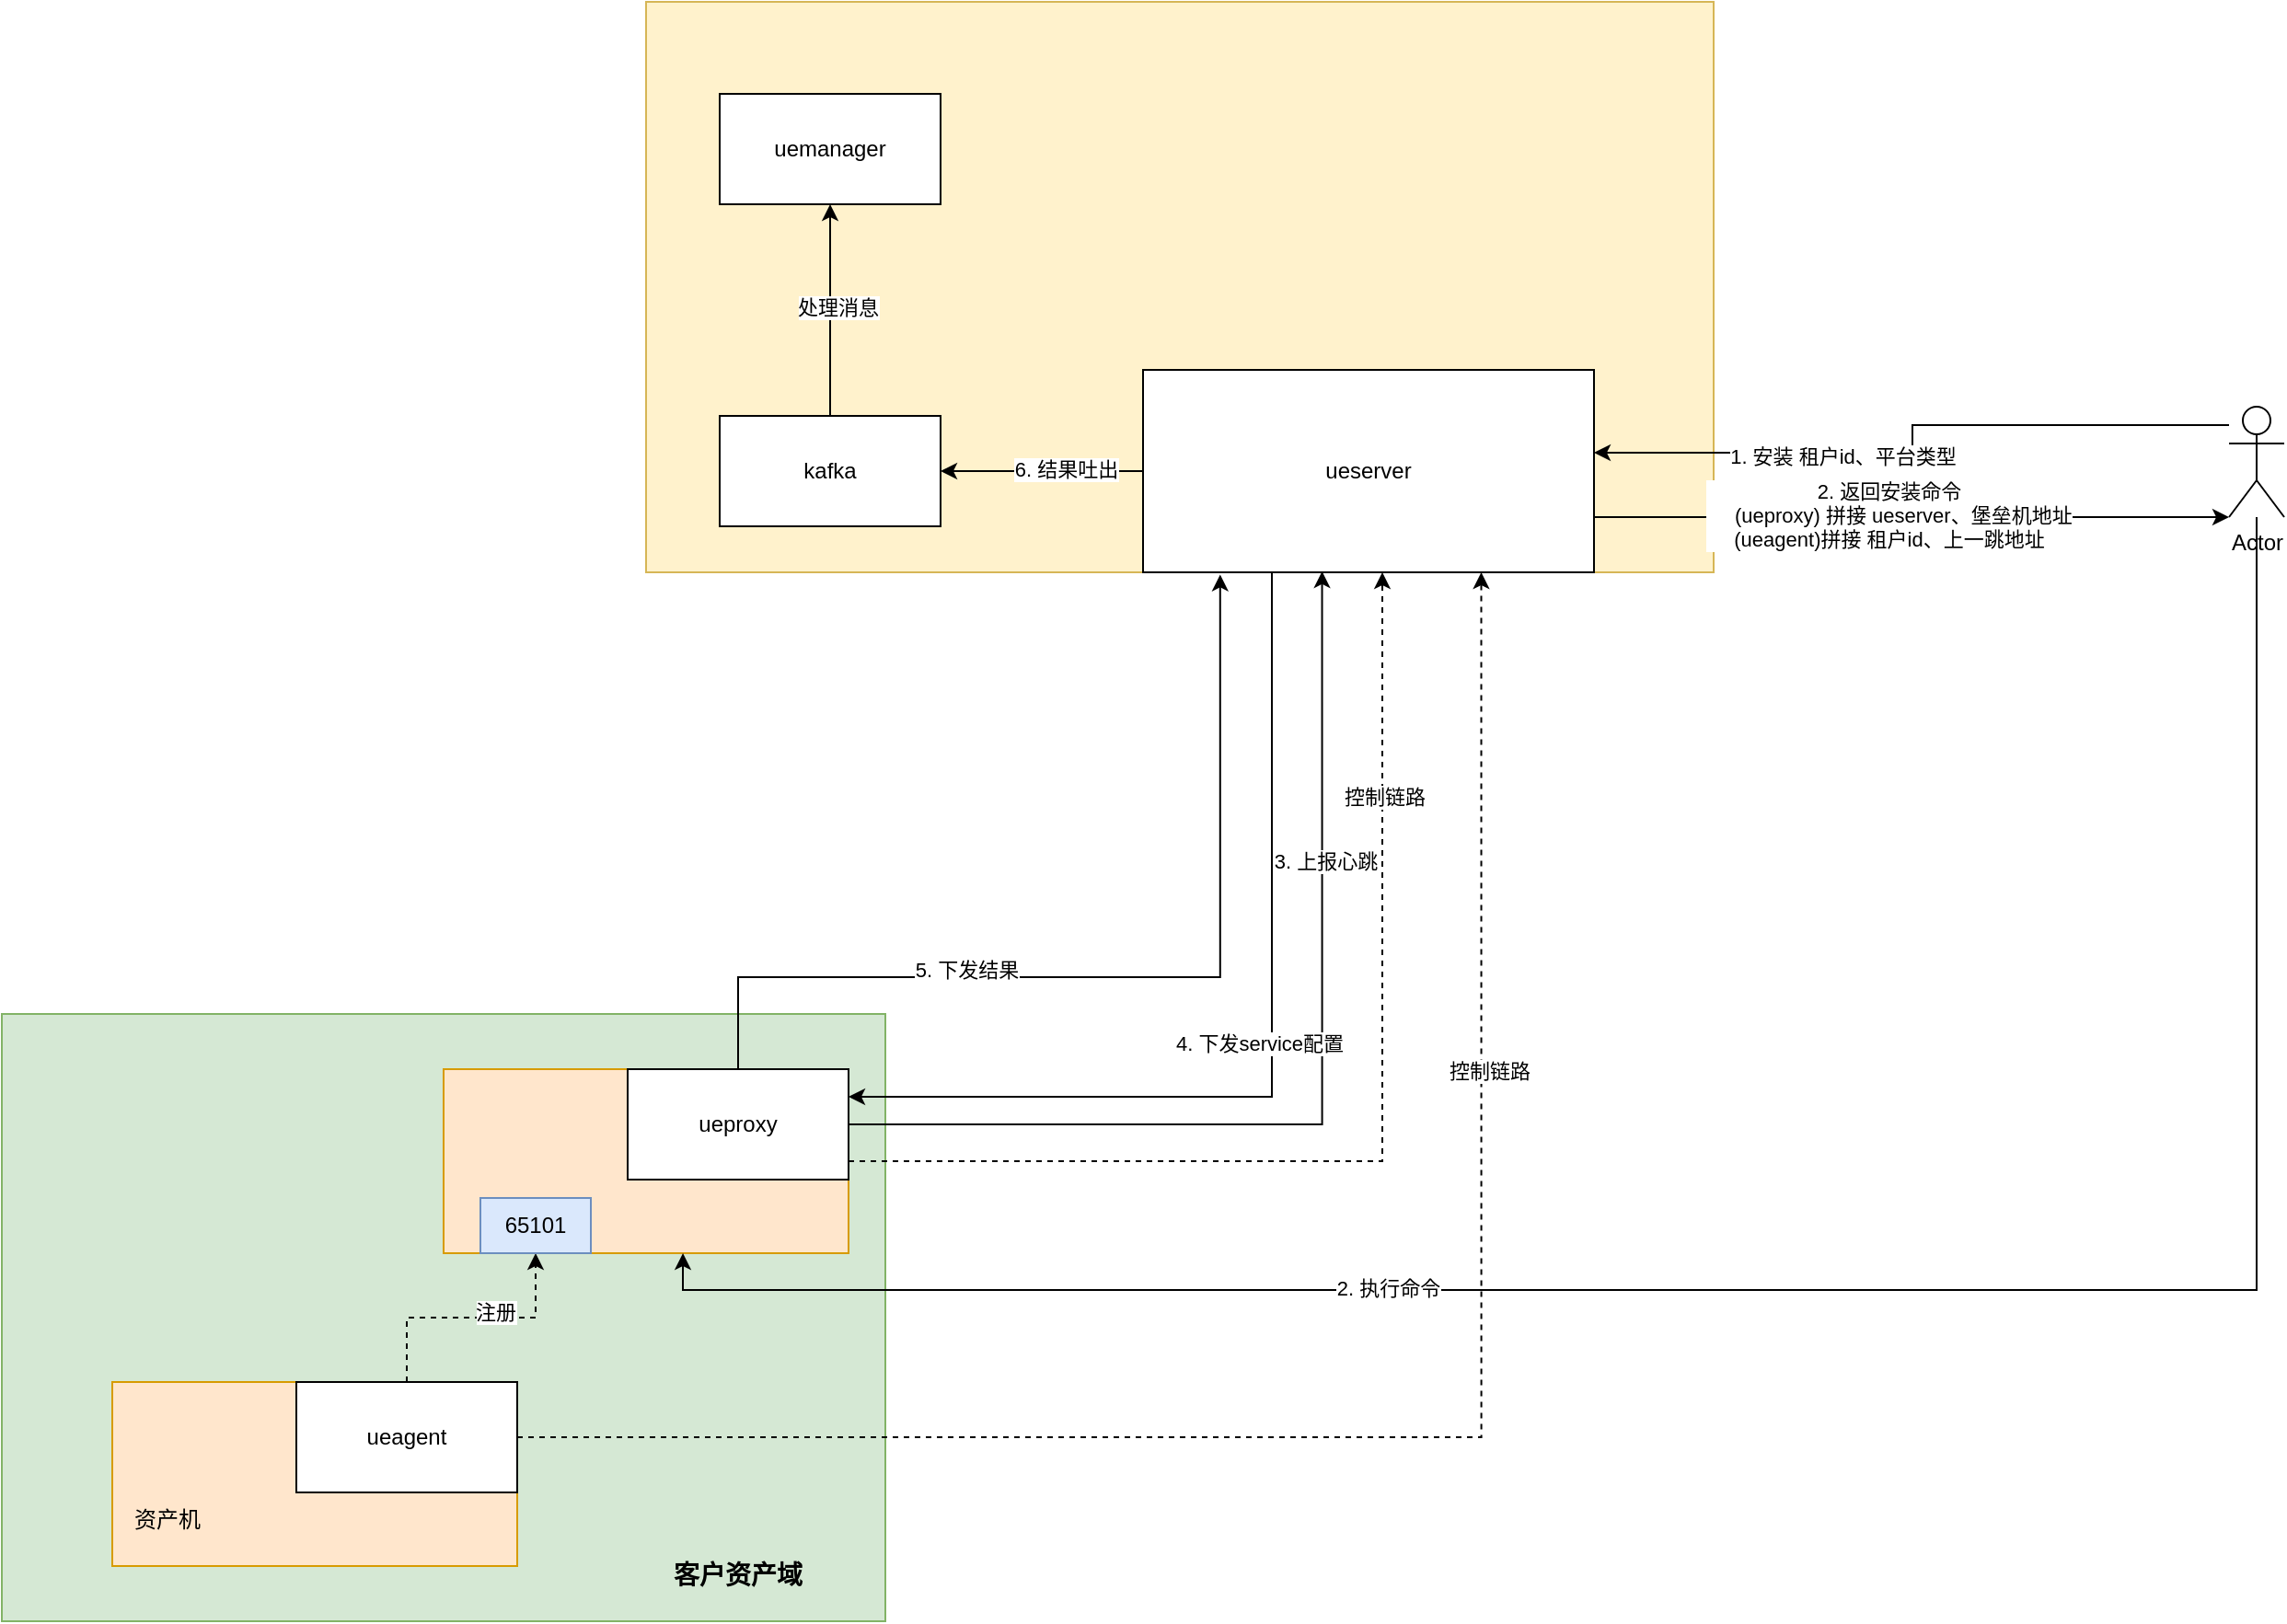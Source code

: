 <mxfile version="22.1.5" type="github">
  <diagram name="第 1 页" id="_LN_zQSus1vi-qVvGlfc">
    <mxGraphModel dx="2537" dy="2129" grid="1" gridSize="10" guides="1" tooltips="1" connect="1" arrows="1" fold="1" page="1" pageScale="1" pageWidth="827" pageHeight="1169" math="0" shadow="0">
      <root>
        <mxCell id="0" />
        <mxCell id="1" parent="0" />
        <mxCell id="OkEgEGofxubQ_LgMtkJk-16" value="" style="rounded=0;whiteSpace=wrap;html=1;fillColor=#fff2cc;strokeColor=#d6b656;" parent="1" vertex="1">
          <mxGeometry x="-20" y="-400" width="580" height="310" as="geometry" />
        </mxCell>
        <mxCell id="x3mmdyu3oul9L2o3_Xtm-27" style="edgeStyle=orthogonalEdgeStyle;rounded=0;orthogonalLoop=1;jettySize=auto;html=1;" parent="1" source="OkEgEGofxubQ_LgMtkJk-9" target="x3mmdyu3oul9L2o3_Xtm-26" edge="1">
          <mxGeometry relative="1" as="geometry" />
        </mxCell>
        <mxCell id="x3mmdyu3oul9L2o3_Xtm-30" value="6. 结果吐出" style="edgeLabel;html=1;align=center;verticalAlign=middle;resizable=0;points=[];" parent="x3mmdyu3oul9L2o3_Xtm-27" vertex="1" connectable="0">
          <mxGeometry x="-0.232" y="-1" relative="1" as="geometry">
            <mxPoint as="offset" />
          </mxGeometry>
        </mxCell>
        <mxCell id="OkEgEGofxubQ_LgMtkJk-9" value="ueserver" style="rounded=0;whiteSpace=wrap;html=1;" parent="1" vertex="1">
          <mxGeometry x="250" y="-200" width="245" height="110" as="geometry" />
        </mxCell>
        <mxCell id="OkEgEGofxubQ_LgMtkJk-17" value="" style="rounded=0;whiteSpace=wrap;html=1;fillColor=#d5e8d4;strokeColor=#82b366;" parent="1" vertex="1">
          <mxGeometry x="-370" y="150" width="480" height="330" as="geometry" />
        </mxCell>
        <mxCell id="OkEgEGofxubQ_LgMtkJk-20" style="edgeStyle=orthogonalEdgeStyle;rounded=0;orthogonalLoop=1;jettySize=auto;html=1;dashed=1;" parent="1" source="OkEgEGofxubQ_LgMtkJk-3" target="OkEgEGofxubQ_LgMtkJk-9" edge="1">
          <mxGeometry relative="1" as="geometry">
            <Array as="points">
              <mxPoint x="380" y="230" />
            </Array>
          </mxGeometry>
        </mxCell>
        <mxCell id="OkEgEGofxubQ_LgMtkJk-21" value="控制链路" style="edgeLabel;html=1;align=center;verticalAlign=middle;resizable=0;points=[];" parent="OkEgEGofxubQ_LgMtkJk-20" vertex="1" connectable="0">
          <mxGeometry x="0.6" y="-1" relative="1" as="geometry">
            <mxPoint as="offset" />
          </mxGeometry>
        </mxCell>
        <mxCell id="OkEgEGofxubQ_LgMtkJk-3" value="" style="rounded=0;whiteSpace=wrap;html=1;fillColor=#ffe6cc;strokeColor=#d79b00;" parent="1" vertex="1">
          <mxGeometry x="-130" y="180" width="220" height="100" as="geometry" />
        </mxCell>
        <mxCell id="OkEgEGofxubQ_LgMtkJk-23" style="edgeStyle=orthogonalEdgeStyle;rounded=0;orthogonalLoop=1;jettySize=auto;html=1;entryX=0.5;entryY=1;entryDx=0;entryDy=0;dashed=1;" parent="1" source="OkEgEGofxubQ_LgMtkJk-2" target="OkEgEGofxubQ_LgMtkJk-4" edge="1">
          <mxGeometry relative="1" as="geometry" />
        </mxCell>
        <mxCell id="OkEgEGofxubQ_LgMtkJk-26" value="注册" style="edgeLabel;html=1;align=center;verticalAlign=middle;resizable=0;points=[];" parent="OkEgEGofxubQ_LgMtkJk-23" vertex="1" connectable="0">
          <mxGeometry x="0.183" y="3" relative="1" as="geometry">
            <mxPoint as="offset" />
          </mxGeometry>
        </mxCell>
        <mxCell id="OkEgEGofxubQ_LgMtkJk-24" style="edgeStyle=orthogonalEdgeStyle;rounded=0;orthogonalLoop=1;jettySize=auto;html=1;entryX=0.75;entryY=1;entryDx=0;entryDy=0;dashed=1;" parent="1" source="OkEgEGofxubQ_LgMtkJk-2" target="OkEgEGofxubQ_LgMtkJk-9" edge="1">
          <mxGeometry relative="1" as="geometry" />
        </mxCell>
        <mxCell id="OkEgEGofxubQ_LgMtkJk-25" value="控制链路" style="edgeLabel;html=1;align=center;verticalAlign=middle;resizable=0;points=[];" parent="OkEgEGofxubQ_LgMtkJk-24" vertex="1" connectable="0">
          <mxGeometry x="0.455" y="-3" relative="1" as="geometry">
            <mxPoint x="1" as="offset" />
          </mxGeometry>
        </mxCell>
        <mxCell id="OkEgEGofxubQ_LgMtkJk-4" value="65101" style="text;html=1;strokeColor=#6c8ebf;fillColor=#dae8fc;align=center;verticalAlign=middle;whiteSpace=wrap;rounded=0;" parent="1" vertex="1">
          <mxGeometry x="-110" y="250" width="60" height="30" as="geometry" />
        </mxCell>
        <mxCell id="x3mmdyu3oul9L2o3_Xtm-2" style="edgeStyle=orthogonalEdgeStyle;rounded=0;orthogonalLoop=1;jettySize=auto;html=1;" parent="1" edge="1">
          <mxGeometry relative="1" as="geometry">
            <mxPoint x="840" y="-170.0" as="sourcePoint" />
            <mxPoint x="495" y="-155.0" as="targetPoint" />
            <Array as="points">
              <mxPoint x="668" y="-170" />
              <mxPoint x="668" y="-155" />
            </Array>
          </mxGeometry>
        </mxCell>
        <mxCell id="x3mmdyu3oul9L2o3_Xtm-3" value="1. 安装 租户id、平台类型" style="edgeLabel;html=1;align=center;verticalAlign=middle;resizable=0;points=[];" parent="x3mmdyu3oul9L2o3_Xtm-2" vertex="1" connectable="0">
          <mxGeometry x="0.254" y="2" relative="1" as="geometry">
            <mxPoint as="offset" />
          </mxGeometry>
        </mxCell>
        <mxCell id="x3mmdyu3oul9L2o3_Xtm-1" value="Actor" style="shape=umlActor;verticalLabelPosition=bottom;verticalAlign=top;html=1;outlineConnect=0;" parent="1" vertex="1">
          <mxGeometry x="840" y="-180" width="30" height="60" as="geometry" />
        </mxCell>
        <mxCell id="x3mmdyu3oul9L2o3_Xtm-6" style="edgeStyle=orthogonalEdgeStyle;rounded=0;orthogonalLoop=1;jettySize=auto;html=1;entryX=0;entryY=1;entryDx=0;entryDy=0;entryPerimeter=0;" parent="1" source="OkEgEGofxubQ_LgMtkJk-9" target="x3mmdyu3oul9L2o3_Xtm-1" edge="1">
          <mxGeometry relative="1" as="geometry">
            <Array as="points">
              <mxPoint x="780" y="-120" />
              <mxPoint x="780" y="-120" />
            </Array>
          </mxGeometry>
        </mxCell>
        <mxCell id="x3mmdyu3oul9L2o3_Xtm-7" value="2. 返回安装命令&lt;br&gt;&amp;nbsp; &amp;nbsp; &amp;nbsp;(ueproxy) 拼接 ueserver、堡垒机地址&lt;br&gt;(ueagent)拼接 租户id、上一跳地址" style="edgeLabel;align=center;verticalAlign=middle;resizable=0;points=[];labelBackgroundColor=default;html=1;" parent="x3mmdyu3oul9L2o3_Xtm-6" vertex="1" connectable="0">
          <mxGeometry x="-0.074" y="1" relative="1" as="geometry">
            <mxPoint as="offset" />
          </mxGeometry>
        </mxCell>
        <mxCell id="x3mmdyu3oul9L2o3_Xtm-22" style="edgeStyle=orthogonalEdgeStyle;rounded=0;orthogonalLoop=1;jettySize=auto;html=1;entryX=0.397;entryY=0.995;entryDx=0;entryDy=0;entryPerimeter=0;" parent="1" source="x3mmdyu3oul9L2o3_Xtm-15" target="OkEgEGofxubQ_LgMtkJk-9" edge="1">
          <mxGeometry relative="1" as="geometry" />
        </mxCell>
        <mxCell id="x3mmdyu3oul9L2o3_Xtm-23" value="3. 上报心跳" style="edgeLabel;html=1;align=center;verticalAlign=middle;resizable=0;points=[];" parent="x3mmdyu3oul9L2o3_Xtm-22" vertex="1" connectable="0">
          <mxGeometry x="0.438" y="-1" relative="1" as="geometry">
            <mxPoint as="offset" />
          </mxGeometry>
        </mxCell>
        <mxCell id="x3mmdyu3oul9L2o3_Xtm-15" value="ueproxy" style="rounded=0;whiteSpace=wrap;html=1;" parent="1" vertex="1">
          <mxGeometry x="-30" y="180" width="120" height="60" as="geometry" />
        </mxCell>
        <mxCell id="x3mmdyu3oul9L2o3_Xtm-17" value="客户资产域" style="text;html=1;strokeColor=none;fillColor=none;align=center;verticalAlign=middle;whiteSpace=wrap;rounded=0;fontStyle=1;fontSize=14;" parent="1" vertex="1">
          <mxGeometry x="-15" y="440" width="90" height="30" as="geometry" />
        </mxCell>
        <mxCell id="x3mmdyu3oul9L2o3_Xtm-20" style="edgeStyle=orthogonalEdgeStyle;rounded=0;orthogonalLoop=1;jettySize=auto;html=1;entryX=0.591;entryY=1;entryDx=0;entryDy=0;entryPerimeter=0;" parent="1" source="x3mmdyu3oul9L2o3_Xtm-1" target="OkEgEGofxubQ_LgMtkJk-3" edge="1">
          <mxGeometry relative="1" as="geometry">
            <Array as="points">
              <mxPoint x="855" y="300" />
              <mxPoint y="300" />
            </Array>
          </mxGeometry>
        </mxCell>
        <mxCell id="x3mmdyu3oul9L2o3_Xtm-21" value="2. 执行命令" style="edgeLabel;html=1;align=center;verticalAlign=middle;resizable=0;points=[];" parent="x3mmdyu3oul9L2o3_Xtm-20" vertex="1" connectable="0">
          <mxGeometry x="0.378" y="-1" relative="1" as="geometry">
            <mxPoint as="offset" />
          </mxGeometry>
        </mxCell>
        <mxCell id="x3mmdyu3oul9L2o3_Xtm-24" style="edgeStyle=orthogonalEdgeStyle;rounded=0;orthogonalLoop=1;jettySize=auto;html=1;entryX=1;entryY=0.25;entryDx=0;entryDy=0;" parent="1" source="OkEgEGofxubQ_LgMtkJk-9" target="x3mmdyu3oul9L2o3_Xtm-15" edge="1">
          <mxGeometry relative="1" as="geometry">
            <Array as="points">
              <mxPoint x="320" y="195" />
            </Array>
          </mxGeometry>
        </mxCell>
        <mxCell id="x3mmdyu3oul9L2o3_Xtm-25" value="4. 下发service配置" style="edgeLabel;html=1;align=center;verticalAlign=middle;resizable=0;points=[];" parent="x3mmdyu3oul9L2o3_Xtm-24" vertex="1" connectable="0">
          <mxGeometry x="-0.006" y="-7" relative="1" as="geometry">
            <mxPoint as="offset" />
          </mxGeometry>
        </mxCell>
        <mxCell id="x3mmdyu3oul9L2o3_Xtm-33" style="edgeStyle=orthogonalEdgeStyle;rounded=0;orthogonalLoop=1;jettySize=auto;html=1;" parent="1" source="x3mmdyu3oul9L2o3_Xtm-26" target="x3mmdyu3oul9L2o3_Xtm-31" edge="1">
          <mxGeometry relative="1" as="geometry" />
        </mxCell>
        <mxCell id="x3mmdyu3oul9L2o3_Xtm-34" value="处理消息" style="edgeLabel;html=1;align=center;verticalAlign=middle;resizable=0;points=[];" parent="x3mmdyu3oul9L2o3_Xtm-33" vertex="1" connectable="0">
          <mxGeometry x="0.027" y="-4" relative="1" as="geometry">
            <mxPoint as="offset" />
          </mxGeometry>
        </mxCell>
        <mxCell id="x3mmdyu3oul9L2o3_Xtm-26" value="kafka" style="rounded=0;whiteSpace=wrap;html=1;" parent="1" vertex="1">
          <mxGeometry x="20" y="-175" width="120" height="60" as="geometry" />
        </mxCell>
        <mxCell id="x3mmdyu3oul9L2o3_Xtm-28" style="edgeStyle=orthogonalEdgeStyle;rounded=0;orthogonalLoop=1;jettySize=auto;html=1;entryX=0.171;entryY=1.011;entryDx=0;entryDy=0;entryPerimeter=0;" parent="1" source="x3mmdyu3oul9L2o3_Xtm-15" target="OkEgEGofxubQ_LgMtkJk-9" edge="1">
          <mxGeometry relative="1" as="geometry">
            <mxPoint x="292" y="-80" as="targetPoint" />
            <Array as="points">
              <mxPoint x="30" y="130" />
              <mxPoint x="292" y="130" />
            </Array>
          </mxGeometry>
        </mxCell>
        <mxCell id="x3mmdyu3oul9L2o3_Xtm-29" value="5. 下发结果" style="edgeLabel;html=1;align=center;verticalAlign=middle;resizable=0;points=[];" parent="x3mmdyu3oul9L2o3_Xtm-28" vertex="1" connectable="0">
          <mxGeometry x="-0.341" y="4" relative="1" as="geometry">
            <mxPoint x="-1" as="offset" />
          </mxGeometry>
        </mxCell>
        <mxCell id="x3mmdyu3oul9L2o3_Xtm-31" value="uemanager" style="rounded=0;whiteSpace=wrap;html=1;" parent="1" vertex="1">
          <mxGeometry x="20" y="-350" width="120" height="60" as="geometry" />
        </mxCell>
        <mxCell id="x3mmdyu3oul9L2o3_Xtm-37" value="" style="rounded=0;whiteSpace=wrap;html=1;fillColor=#ffe6cc;strokeColor=#d79b00;" parent="1" vertex="1">
          <mxGeometry x="-310" y="350" width="220" height="100" as="geometry" />
        </mxCell>
        <mxCell id="OkEgEGofxubQ_LgMtkJk-2" value="ueagent" style="rounded=0;whiteSpace=wrap;html=1;" parent="1" vertex="1">
          <mxGeometry x="-210" y="350" width="120" height="60" as="geometry" />
        </mxCell>
        <mxCell id="x3mmdyu3oul9L2o3_Xtm-38" value="资产机" style="text;html=1;strokeColor=none;fillColor=none;align=center;verticalAlign=middle;whiteSpace=wrap;rounded=0;" parent="1" vertex="1">
          <mxGeometry x="-310" y="410" width="60" height="30" as="geometry" />
        </mxCell>
      </root>
    </mxGraphModel>
  </diagram>
</mxfile>

